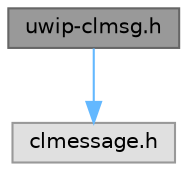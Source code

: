 digraph "uwip-clmsg.h"
{
 // LATEX_PDF_SIZE
  bgcolor="transparent";
  edge [fontname=Helvetica,fontsize=10,labelfontname=Helvetica,labelfontsize=10];
  node [fontname=Helvetica,fontsize=10,shape=box,height=0.2,width=0.4];
  Node1 [id="Node000001",label="uwip-clmsg.h",height=0.2,width=0.4,color="gray40", fillcolor="grey60", style="filled", fontcolor="black",tooltip="Cross layer messages definition for the UWIP Module."];
  Node1 -> Node2 [id="edge1_Node000001_Node000002",color="steelblue1",style="solid",tooltip=" "];
  Node2 [id="Node000002",label="clmessage.h",height=0.2,width=0.4,color="grey60", fillcolor="#E0E0E0", style="filled",tooltip=" "];
}

